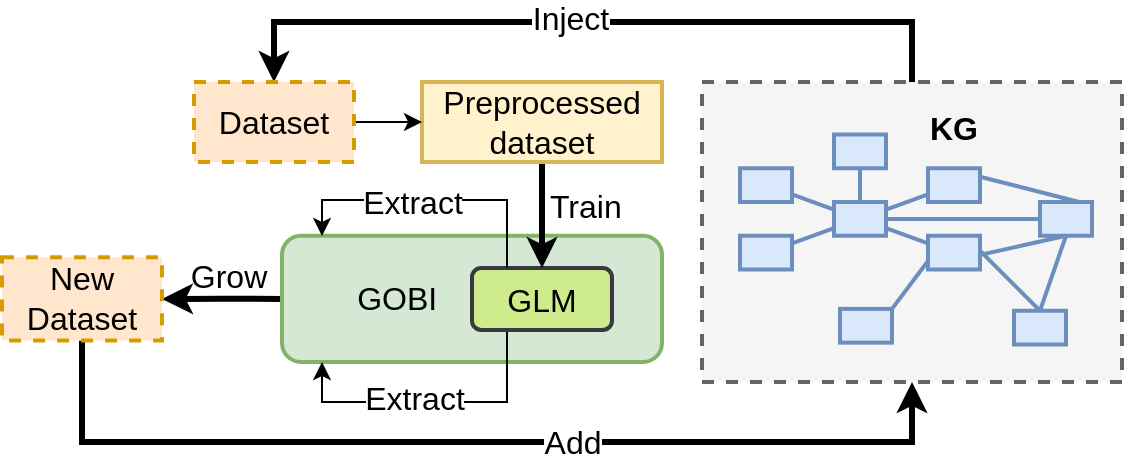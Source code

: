 <mxfile version="21.7.5" type="github">
  <diagram id="C5RBs43oDa-KdzZeNtuy" name="Page-1">
    <mxGraphModel dx="1309" dy="992" grid="1" gridSize="10" guides="1" tooltips="1" connect="1" arrows="1" fold="1" page="1" pageScale="1" pageWidth="827" pageHeight="1169" math="0" shadow="0">
      <root>
        <mxCell id="WIyWlLk6GJQsqaUBKTNV-0" />
        <mxCell id="WIyWlLk6GJQsqaUBKTNV-1" parent="WIyWlLk6GJQsqaUBKTNV-0" />
        <mxCell id="9-DIKQarRm8jcJujgLMe-28" style="edgeStyle=orthogonalEdgeStyle;rounded=0;orthogonalLoop=1;jettySize=auto;html=1;exitX=0;exitY=0.5;exitDx=0;exitDy=0;strokeWidth=3;" edge="1" parent="WIyWlLk6GJQsqaUBKTNV-1" source="VLkjjHOsaNSiTmbBTy0C-4" target="9-DIKQarRm8jcJujgLMe-27">
          <mxGeometry relative="1" as="geometry" />
        </mxCell>
        <mxCell id="9-DIKQarRm8jcJujgLMe-30" value="&lt;font style=&quot;font-size: 16px;&quot;&gt;Grow&lt;/font&gt;" style="edgeLabel;html=1;align=center;verticalAlign=bottom;resizable=0;points=[];labelPosition=center;verticalLabelPosition=top;labelBackgroundColor=none;" vertex="1" connectable="0" parent="9-DIKQarRm8jcJujgLMe-28">
          <mxGeometry relative="1" as="geometry">
            <mxPoint x="3" as="offset" />
          </mxGeometry>
        </mxCell>
        <mxCell id="VLkjjHOsaNSiTmbBTy0C-4" value="&lt;font style=&quot;font-size: 16px;&quot;&gt;&lt;span style=&quot;white-space: pre;&quot;&gt;&#x9;&lt;/span&gt;GOBI&lt;/font&gt;" style="rounded=1;whiteSpace=wrap;html=1;fontSize=12;glass=0;strokeWidth=2;shadow=0;align=left;fillColor=#d5e8d4;strokeColor=#82b366;" parent="WIyWlLk6GJQsqaUBKTNV-1" vertex="1">
          <mxGeometry x="310" y="276.88" width="190" height="63.12" as="geometry" />
        </mxCell>
        <mxCell id="9-DIKQarRm8jcJujgLMe-25" style="edgeStyle=orthogonalEdgeStyle;rounded=0;orthogonalLoop=1;jettySize=auto;html=1;exitX=0.25;exitY=1;exitDx=0;exitDy=0;endArrow=classic;endFill=1;strokeWidth=1;startArrow=none;startFill=0;" edge="1" parent="WIyWlLk6GJQsqaUBKTNV-1" source="WIyWlLk6GJQsqaUBKTNV-3">
          <mxGeometry relative="1" as="geometry">
            <mxPoint x="330" y="340" as="targetPoint" />
            <Array as="points">
              <mxPoint x="423" y="360" />
              <mxPoint x="330" y="360" />
              <mxPoint x="330" y="340" />
            </Array>
          </mxGeometry>
        </mxCell>
        <mxCell id="9-DIKQarRm8jcJujgLMe-26" value="&lt;font style=&quot;font-size: 16px;&quot;&gt;Extract&lt;/font&gt;" style="edgeLabel;html=1;align=center;verticalAlign=middle;resizable=0;points=[];" vertex="1" connectable="0" parent="9-DIKQarRm8jcJujgLMe-25">
          <mxGeometry x="0.213" y="-2" relative="1" as="geometry">
            <mxPoint x="7" as="offset" />
          </mxGeometry>
        </mxCell>
        <mxCell id="WIyWlLk6GJQsqaUBKTNV-3" value="&lt;font style=&quot;font-size: 16px;&quot;&gt;GLM&lt;/font&gt;" style="rounded=1;whiteSpace=wrap;html=1;fontSize=12;glass=0;strokeWidth=2;shadow=0;fillColor=#cdeb8b;strokeColor=#36393d;" parent="WIyWlLk6GJQsqaUBKTNV-1" vertex="1">
          <mxGeometry x="405" y="293" width="70" height="31" as="geometry" />
        </mxCell>
        <mxCell id="VLkjjHOsaNSiTmbBTy0C-1" value="" style="edgeStyle=orthogonalEdgeStyle;rounded=0;orthogonalLoop=1;jettySize=auto;html=1;endArrow=classic;endFill=1;startArrow=none;startFill=0;strokeWidth=3;" parent="WIyWlLk6GJQsqaUBKTNV-1" source="VLkjjHOsaNSiTmbBTy0C-0" target="WIyWlLk6GJQsqaUBKTNV-3" edge="1">
          <mxGeometry relative="1" as="geometry" />
        </mxCell>
        <mxCell id="9-DIKQarRm8jcJujgLMe-4" value="&lt;font style=&quot;font-size: 16px;&quot;&gt;Train&lt;/font&gt;" style="edgeLabel;html=1;align=left;verticalAlign=middle;resizable=0;points=[];labelPosition=right;verticalLabelPosition=middle;labelBackgroundColor=none;" vertex="1" connectable="0" parent="VLkjjHOsaNSiTmbBTy0C-1">
          <mxGeometry x="0.388" relative="1" as="geometry">
            <mxPoint x="2" y="-15" as="offset" />
          </mxGeometry>
        </mxCell>
        <mxCell id="VLkjjHOsaNSiTmbBTy0C-0" value="&lt;font style=&quot;font-size: 16px;&quot;&gt;Preprocessed&lt;br&gt;dataset&lt;/font&gt;" style="rounded=0;whiteSpace=wrap;html=1;gradientDirection=west;fillColor=#fff2cc;strokeColor=#d6b656;strokeWidth=2;" parent="WIyWlLk6GJQsqaUBKTNV-1" vertex="1">
          <mxGeometry x="380" y="200" width="120" height="40" as="geometry" />
        </mxCell>
        <mxCell id="9-DIKQarRm8jcJujgLMe-19" style="edgeStyle=orthogonalEdgeStyle;rounded=0;orthogonalLoop=1;jettySize=auto;html=1;entryX=0.25;entryY=0;entryDx=0;entryDy=0;endArrow=none;endFill=0;strokeWidth=1;startArrow=classic;startFill=1;" edge="1" parent="WIyWlLk6GJQsqaUBKTNV-1" target="WIyWlLk6GJQsqaUBKTNV-3">
          <mxGeometry relative="1" as="geometry">
            <mxPoint x="330" y="277" as="sourcePoint" />
            <Array as="points">
              <mxPoint x="330" y="259" />
              <mxPoint x="423" y="259" />
            </Array>
          </mxGeometry>
        </mxCell>
        <mxCell id="9-DIKQarRm8jcJujgLMe-20" value="Extract" style="edgeLabel;html=1;align=center;verticalAlign=middle;resizable=0;points=[];fontSize=16;" vertex="1" connectable="0" parent="9-DIKQarRm8jcJujgLMe-19">
          <mxGeometry x="0.076" y="1" relative="1" as="geometry">
            <mxPoint x="-15" y="2" as="offset" />
          </mxGeometry>
        </mxCell>
        <mxCell id="9-DIKQarRm8jcJujgLMe-2" style="edgeStyle=orthogonalEdgeStyle;rounded=0;orthogonalLoop=1;jettySize=auto;html=1;entryX=0.5;entryY=0;entryDx=0;entryDy=0;endArrow=none;endFill=0;startArrow=classic;startFill=1;strokeWidth=3;" edge="1" parent="WIyWlLk6GJQsqaUBKTNV-1" source="9-DIKQarRm8jcJujgLMe-0" target="VLkjjHOsaNSiTmbBTy0C-42">
          <mxGeometry relative="1" as="geometry">
            <mxPoint x="290" y="170" as="sourcePoint" />
            <Array as="points">
              <mxPoint x="306" y="170" />
              <mxPoint x="625" y="170" />
            </Array>
          </mxGeometry>
        </mxCell>
        <mxCell id="9-DIKQarRm8jcJujgLMe-11" value="Inject" style="edgeLabel;html=1;align=center;verticalAlign=middle;resizable=0;points=[];fontSize=16;" vertex="1" connectable="0" parent="9-DIKQarRm8jcJujgLMe-2">
          <mxGeometry x="-0.063" y="2" relative="1" as="geometry">
            <mxPoint as="offset" />
          </mxGeometry>
        </mxCell>
        <mxCell id="9-DIKQarRm8jcJujgLMe-10" style="edgeStyle=orthogonalEdgeStyle;rounded=0;orthogonalLoop=1;jettySize=auto;html=1;exitX=1;exitY=0.5;exitDx=0;exitDy=0;entryX=0;entryY=0.5;entryDx=0;entryDy=0;strokeWidth=1;" edge="1" parent="WIyWlLk6GJQsqaUBKTNV-1" source="9-DIKQarRm8jcJujgLMe-0" target="VLkjjHOsaNSiTmbBTy0C-0">
          <mxGeometry relative="1" as="geometry" />
        </mxCell>
        <mxCell id="9-DIKQarRm8jcJujgLMe-0" value="&lt;font style=&quot;font-size: 16px;&quot;&gt;Dataset&lt;/font&gt;" style="rounded=0;whiteSpace=wrap;html=1;dashed=1;fillColor=#ffe6cc;strokeColor=#d79b00;strokeWidth=2;" vertex="1" parent="WIyWlLk6GJQsqaUBKTNV-1">
          <mxGeometry x="266" y="200" width="80" height="40" as="geometry" />
        </mxCell>
        <mxCell id="VLkjjHOsaNSiTmbBTy0C-42" value="" style="rounded=0;whiteSpace=wrap;html=1;fontFamily=Helvetica;fontSize=11;fontColor=#333333;container=1;dashed=1;fillColor=#f5f5f5;strokeColor=#666666;strokeWidth=2;" parent="WIyWlLk6GJQsqaUBKTNV-1" vertex="1">
          <mxGeometry x="520" y="200" width="210" height="150" as="geometry" />
        </mxCell>
        <mxCell id="VLkjjHOsaNSiTmbBTy0C-7" value="" style="strokeWidth=2;dashed=0;align=center;fontSize=8;shape=rect;fillColor=#dae8fc;strokeColor=#6c8ebf;" parent="WIyWlLk6GJQsqaUBKTNV-1" vertex="1">
          <mxGeometry x="586" y="226.25" width="26" height="16.875" as="geometry" />
        </mxCell>
        <mxCell id="VLkjjHOsaNSiTmbBTy0C-8" value="" style="strokeWidth=2;dashed=0;align=center;fontSize=8;shape=rect;fillColor=#dae8fc;strokeColor=#6c8ebf;" parent="WIyWlLk6GJQsqaUBKTNV-1" vertex="1">
          <mxGeometry x="539" y="243.125" width="26" height="16.875" as="geometry" />
        </mxCell>
        <mxCell id="VLkjjHOsaNSiTmbBTy0C-9" value="" style="strokeWidth=2;dashed=0;align=center;fontSize=8;shape=rect;fillColor=#dae8fc;strokeColor=#6c8ebf;" parent="WIyWlLk6GJQsqaUBKTNV-1" vertex="1">
          <mxGeometry x="633" y="243.125" width="26" height="16.875" as="geometry" />
        </mxCell>
        <mxCell id="VLkjjHOsaNSiTmbBTy0C-10" value="" style="strokeWidth=2;dashed=0;align=center;fontSize=8;shape=rect;fillColor=#dae8fc;strokeColor=#6c8ebf;" parent="WIyWlLk6GJQsqaUBKTNV-1" vertex="1">
          <mxGeometry x="539" y="276.875" width="26" height="16.875" as="geometry" />
        </mxCell>
        <mxCell id="VLkjjHOsaNSiTmbBTy0C-11" value="" style="strokeWidth=2;dashed=0;align=center;fontSize=8;shape=rect;fillColor=#dae8fc;strokeColor=#6c8ebf;" parent="WIyWlLk6GJQsqaUBKTNV-1" vertex="1">
          <mxGeometry x="633" y="276.875" width="26" height="16.875" as="geometry" />
        </mxCell>
        <mxCell id="VLkjjHOsaNSiTmbBTy0C-12" value="" style="strokeWidth=2;dashed=0;align=center;fontSize=8;shape=rect;fillColor=#dae8fc;strokeColor=#6c8ebf;" parent="WIyWlLk6GJQsqaUBKTNV-1" vertex="1">
          <mxGeometry x="689" y="260" width="26" height="16.875" as="geometry" />
        </mxCell>
        <mxCell id="VLkjjHOsaNSiTmbBTy0C-30" style="edgeStyle=none;rounded=0;orthogonalLoop=1;jettySize=auto;html=1;exitX=1;exitY=0.25;exitDx=0;exitDy=0;entryX=0.75;entryY=0;entryDx=0;entryDy=0;endArrow=none;endFill=0;strokeWidth=2;fillColor=#dae8fc;strokeColor=#6c8ebf;" parent="WIyWlLk6GJQsqaUBKTNV-1" source="VLkjjHOsaNSiTmbBTy0C-9" target="VLkjjHOsaNSiTmbBTy0C-12" edge="1">
          <mxGeometry relative="1" as="geometry" />
        </mxCell>
        <mxCell id="VLkjjHOsaNSiTmbBTy0C-13" value="" style="strokeWidth=2;dashed=0;align=center;fontSize=8;shape=rect;fillColor=#dae8fc;strokeColor=#6c8ebf;" parent="WIyWlLk6GJQsqaUBKTNV-1" vertex="1">
          <mxGeometry x="586" y="260" width="26" height="16.875" as="geometry" />
        </mxCell>
        <mxCell id="VLkjjHOsaNSiTmbBTy0C-14" value="" style="edgeStyle=none;endArrow=none;dashed=0;html=1;strokeWidth=2;rounded=0;fillColor=#dae8fc;strokeColor=#6c8ebf;" parent="WIyWlLk6GJQsqaUBKTNV-1" source="VLkjjHOsaNSiTmbBTy0C-13" target="VLkjjHOsaNSiTmbBTy0C-7" edge="1">
          <mxGeometry relative="1" as="geometry" />
        </mxCell>
        <mxCell id="VLkjjHOsaNSiTmbBTy0C-15" value="" style="edgeStyle=none;endArrow=none;dashed=0;html=1;strokeWidth=2;rounded=0;fillColor=#dae8fc;strokeColor=#6c8ebf;" parent="WIyWlLk6GJQsqaUBKTNV-1" source="VLkjjHOsaNSiTmbBTy0C-13" target="VLkjjHOsaNSiTmbBTy0C-8" edge="1">
          <mxGeometry relative="1" as="geometry" />
        </mxCell>
        <mxCell id="VLkjjHOsaNSiTmbBTy0C-16" value="" style="edgeStyle=none;endArrow=none;dashed=0;html=1;strokeWidth=2;rounded=0;fillColor=#dae8fc;strokeColor=#6c8ebf;" parent="WIyWlLk6GJQsqaUBKTNV-1" source="VLkjjHOsaNSiTmbBTy0C-13" target="VLkjjHOsaNSiTmbBTy0C-9" edge="1">
          <mxGeometry relative="1" as="geometry" />
        </mxCell>
        <mxCell id="VLkjjHOsaNSiTmbBTy0C-17" value="" style="edgeStyle=none;endArrow=none;dashed=0;html=1;strokeWidth=2;rounded=0;fillColor=#dae8fc;strokeColor=#6c8ebf;" parent="WIyWlLk6GJQsqaUBKTNV-1" source="VLkjjHOsaNSiTmbBTy0C-13" target="VLkjjHOsaNSiTmbBTy0C-10" edge="1">
          <mxGeometry relative="1" as="geometry" />
        </mxCell>
        <mxCell id="VLkjjHOsaNSiTmbBTy0C-18" value="" style="edgeStyle=none;endArrow=none;dashed=0;html=1;strokeWidth=2;rounded=0;fillColor=#dae8fc;strokeColor=#6c8ebf;" parent="WIyWlLk6GJQsqaUBKTNV-1" source="VLkjjHOsaNSiTmbBTy0C-13" target="VLkjjHOsaNSiTmbBTy0C-11" edge="1">
          <mxGeometry relative="1" as="geometry" />
        </mxCell>
        <mxCell id="VLkjjHOsaNSiTmbBTy0C-19" value="" style="edgeStyle=none;endArrow=none;dashed=0;html=1;strokeWidth=2;rounded=0;fillColor=#dae8fc;strokeColor=#6c8ebf;" parent="WIyWlLk6GJQsqaUBKTNV-1" source="VLkjjHOsaNSiTmbBTy0C-13" target="VLkjjHOsaNSiTmbBTy0C-12" edge="1">
          <mxGeometry relative="1" as="geometry" />
        </mxCell>
        <mxCell id="VLkjjHOsaNSiTmbBTy0C-23" value="" style="edgeStyle=none;endArrow=none;dashed=0;html=1;strokeWidth=2;rounded=0;entryX=0.5;entryY=1;entryDx=0;entryDy=0;fillColor=#dae8fc;strokeColor=#6c8ebf;" parent="WIyWlLk6GJQsqaUBKTNV-1" target="VLkjjHOsaNSiTmbBTy0C-12" edge="1">
          <mxGeometry relative="1" as="geometry">
            <mxPoint x="660" y="286.25" as="sourcePoint" />
            <mxPoint x="737" y="286.25" as="targetPoint" />
          </mxGeometry>
        </mxCell>
        <mxCell id="VLkjjHOsaNSiTmbBTy0C-31" value="" style="strokeWidth=2;dashed=0;align=center;fontSize=8;shape=rect;fillColor=#dae8fc;strokeColor=#6c8ebf;" parent="WIyWlLk6GJQsqaUBKTNV-1" vertex="1">
          <mxGeometry x="589" y="313.438" width="26" height="16.875" as="geometry" />
        </mxCell>
        <mxCell id="VLkjjHOsaNSiTmbBTy0C-39" style="edgeStyle=none;shape=connector;rounded=0;orthogonalLoop=1;jettySize=auto;html=1;exitX=0;exitY=0.75;exitDx=0;exitDy=0;entryX=1;entryY=0;entryDx=0;entryDy=0;labelBackgroundColor=default;strokeColor=#6c8ebf;strokeWidth=2;fontFamily=Helvetica;fontSize=11;fontColor=default;endArrow=none;endFill=0;fillColor=#dae8fc;" parent="WIyWlLk6GJQsqaUBKTNV-1" source="VLkjjHOsaNSiTmbBTy0C-11" target="VLkjjHOsaNSiTmbBTy0C-31" edge="1">
          <mxGeometry relative="1" as="geometry" />
        </mxCell>
        <mxCell id="VLkjjHOsaNSiTmbBTy0C-37" style="edgeStyle=none;shape=connector;rounded=0;orthogonalLoop=1;jettySize=auto;html=1;exitX=0.5;exitY=0;exitDx=0;exitDy=0;labelBackgroundColor=default;strokeColor=#6c8ebf;strokeWidth=2;fontFamily=Helvetica;fontSize=11;fontColor=default;endArrow=none;endFill=0;fillColor=#dae8fc;" parent="WIyWlLk6GJQsqaUBKTNV-1" source="VLkjjHOsaNSiTmbBTy0C-33" edge="1">
          <mxGeometry relative="1" as="geometry">
            <mxPoint x="659" y="284.375" as="targetPoint" />
          </mxGeometry>
        </mxCell>
        <mxCell id="VLkjjHOsaNSiTmbBTy0C-33" value="" style="strokeWidth=2;dashed=0;align=center;fontSize=8;shape=rect;fillColor=#dae8fc;strokeColor=#6c8ebf;" parent="WIyWlLk6GJQsqaUBKTNV-1" vertex="1">
          <mxGeometry x="676" y="314.375" width="26" height="16.875" as="geometry" />
        </mxCell>
        <mxCell id="VLkjjHOsaNSiTmbBTy0C-40" value="&lt;b&gt;&lt;font style=&quot;font-size: 16px;&quot;&gt;KG&lt;/font&gt;&lt;/b&gt;" style="text;html=1;strokeColor=none;fillColor=none;align=center;verticalAlign=middle;whiteSpace=wrap;rounded=0;fontSize=11;fontFamily=Helvetica;fontColor=default;" parent="WIyWlLk6GJQsqaUBKTNV-1" vertex="1">
          <mxGeometry x="616" y="209.375" width="60" height="28.125" as="geometry" />
        </mxCell>
        <mxCell id="VLkjjHOsaNSiTmbBTy0C-36" style="edgeStyle=none;shape=connector;rounded=0;orthogonalLoop=1;jettySize=auto;html=1;exitX=0.5;exitY=1;exitDx=0;exitDy=0;entryX=0.5;entryY=0;entryDx=0;entryDy=0;labelBackgroundColor=default;strokeColor=#6c8ebf;strokeWidth=2;fontFamily=Helvetica;fontSize=11;fontColor=default;endArrow=none;endFill=0;fillColor=#dae8fc;" parent="WIyWlLk6GJQsqaUBKTNV-1" source="VLkjjHOsaNSiTmbBTy0C-12" target="VLkjjHOsaNSiTmbBTy0C-33" edge="1">
          <mxGeometry relative="1" as="geometry" />
        </mxCell>
        <mxCell id="9-DIKQarRm8jcJujgLMe-32" style="edgeStyle=orthogonalEdgeStyle;rounded=0;orthogonalLoop=1;jettySize=auto;html=1;exitX=0.5;exitY=1;exitDx=0;exitDy=0;entryX=0.5;entryY=1;entryDx=0;entryDy=0;strokeWidth=3;" edge="1" parent="WIyWlLk6GJQsqaUBKTNV-1" source="9-DIKQarRm8jcJujgLMe-27" target="VLkjjHOsaNSiTmbBTy0C-42">
          <mxGeometry relative="1" as="geometry">
            <mxPoint x="632.5" y="430.78" as="targetPoint" />
            <mxPoint x="177.5" y="400" as="sourcePoint" />
            <Array as="points">
              <mxPoint x="210" y="380" />
              <mxPoint x="625" y="380" />
            </Array>
          </mxGeometry>
        </mxCell>
        <mxCell id="9-DIKQarRm8jcJujgLMe-33" value="&lt;font style=&quot;font-size: 16px;&quot;&gt;Add&lt;/font&gt;" style="edgeLabel;html=1;align=center;verticalAlign=middle;resizable=0;points=[];" vertex="1" connectable="0" parent="9-DIKQarRm8jcJujgLMe-32">
          <mxGeometry x="0.194" relative="1" as="geometry">
            <mxPoint as="offset" />
          </mxGeometry>
        </mxCell>
        <mxCell id="9-DIKQarRm8jcJujgLMe-27" value="&lt;font style=&quot;font-size: 16px;&quot;&gt;New Dataset&lt;/font&gt;" style="rounded=0;whiteSpace=wrap;html=1;dashed=1;fillColor=#ffe6cc;strokeColor=#d79b00;strokeWidth=2;" vertex="1" parent="WIyWlLk6GJQsqaUBKTNV-1">
          <mxGeometry x="170" y="287.66" width="80" height="41.56" as="geometry" />
        </mxCell>
      </root>
    </mxGraphModel>
  </diagram>
</mxfile>
